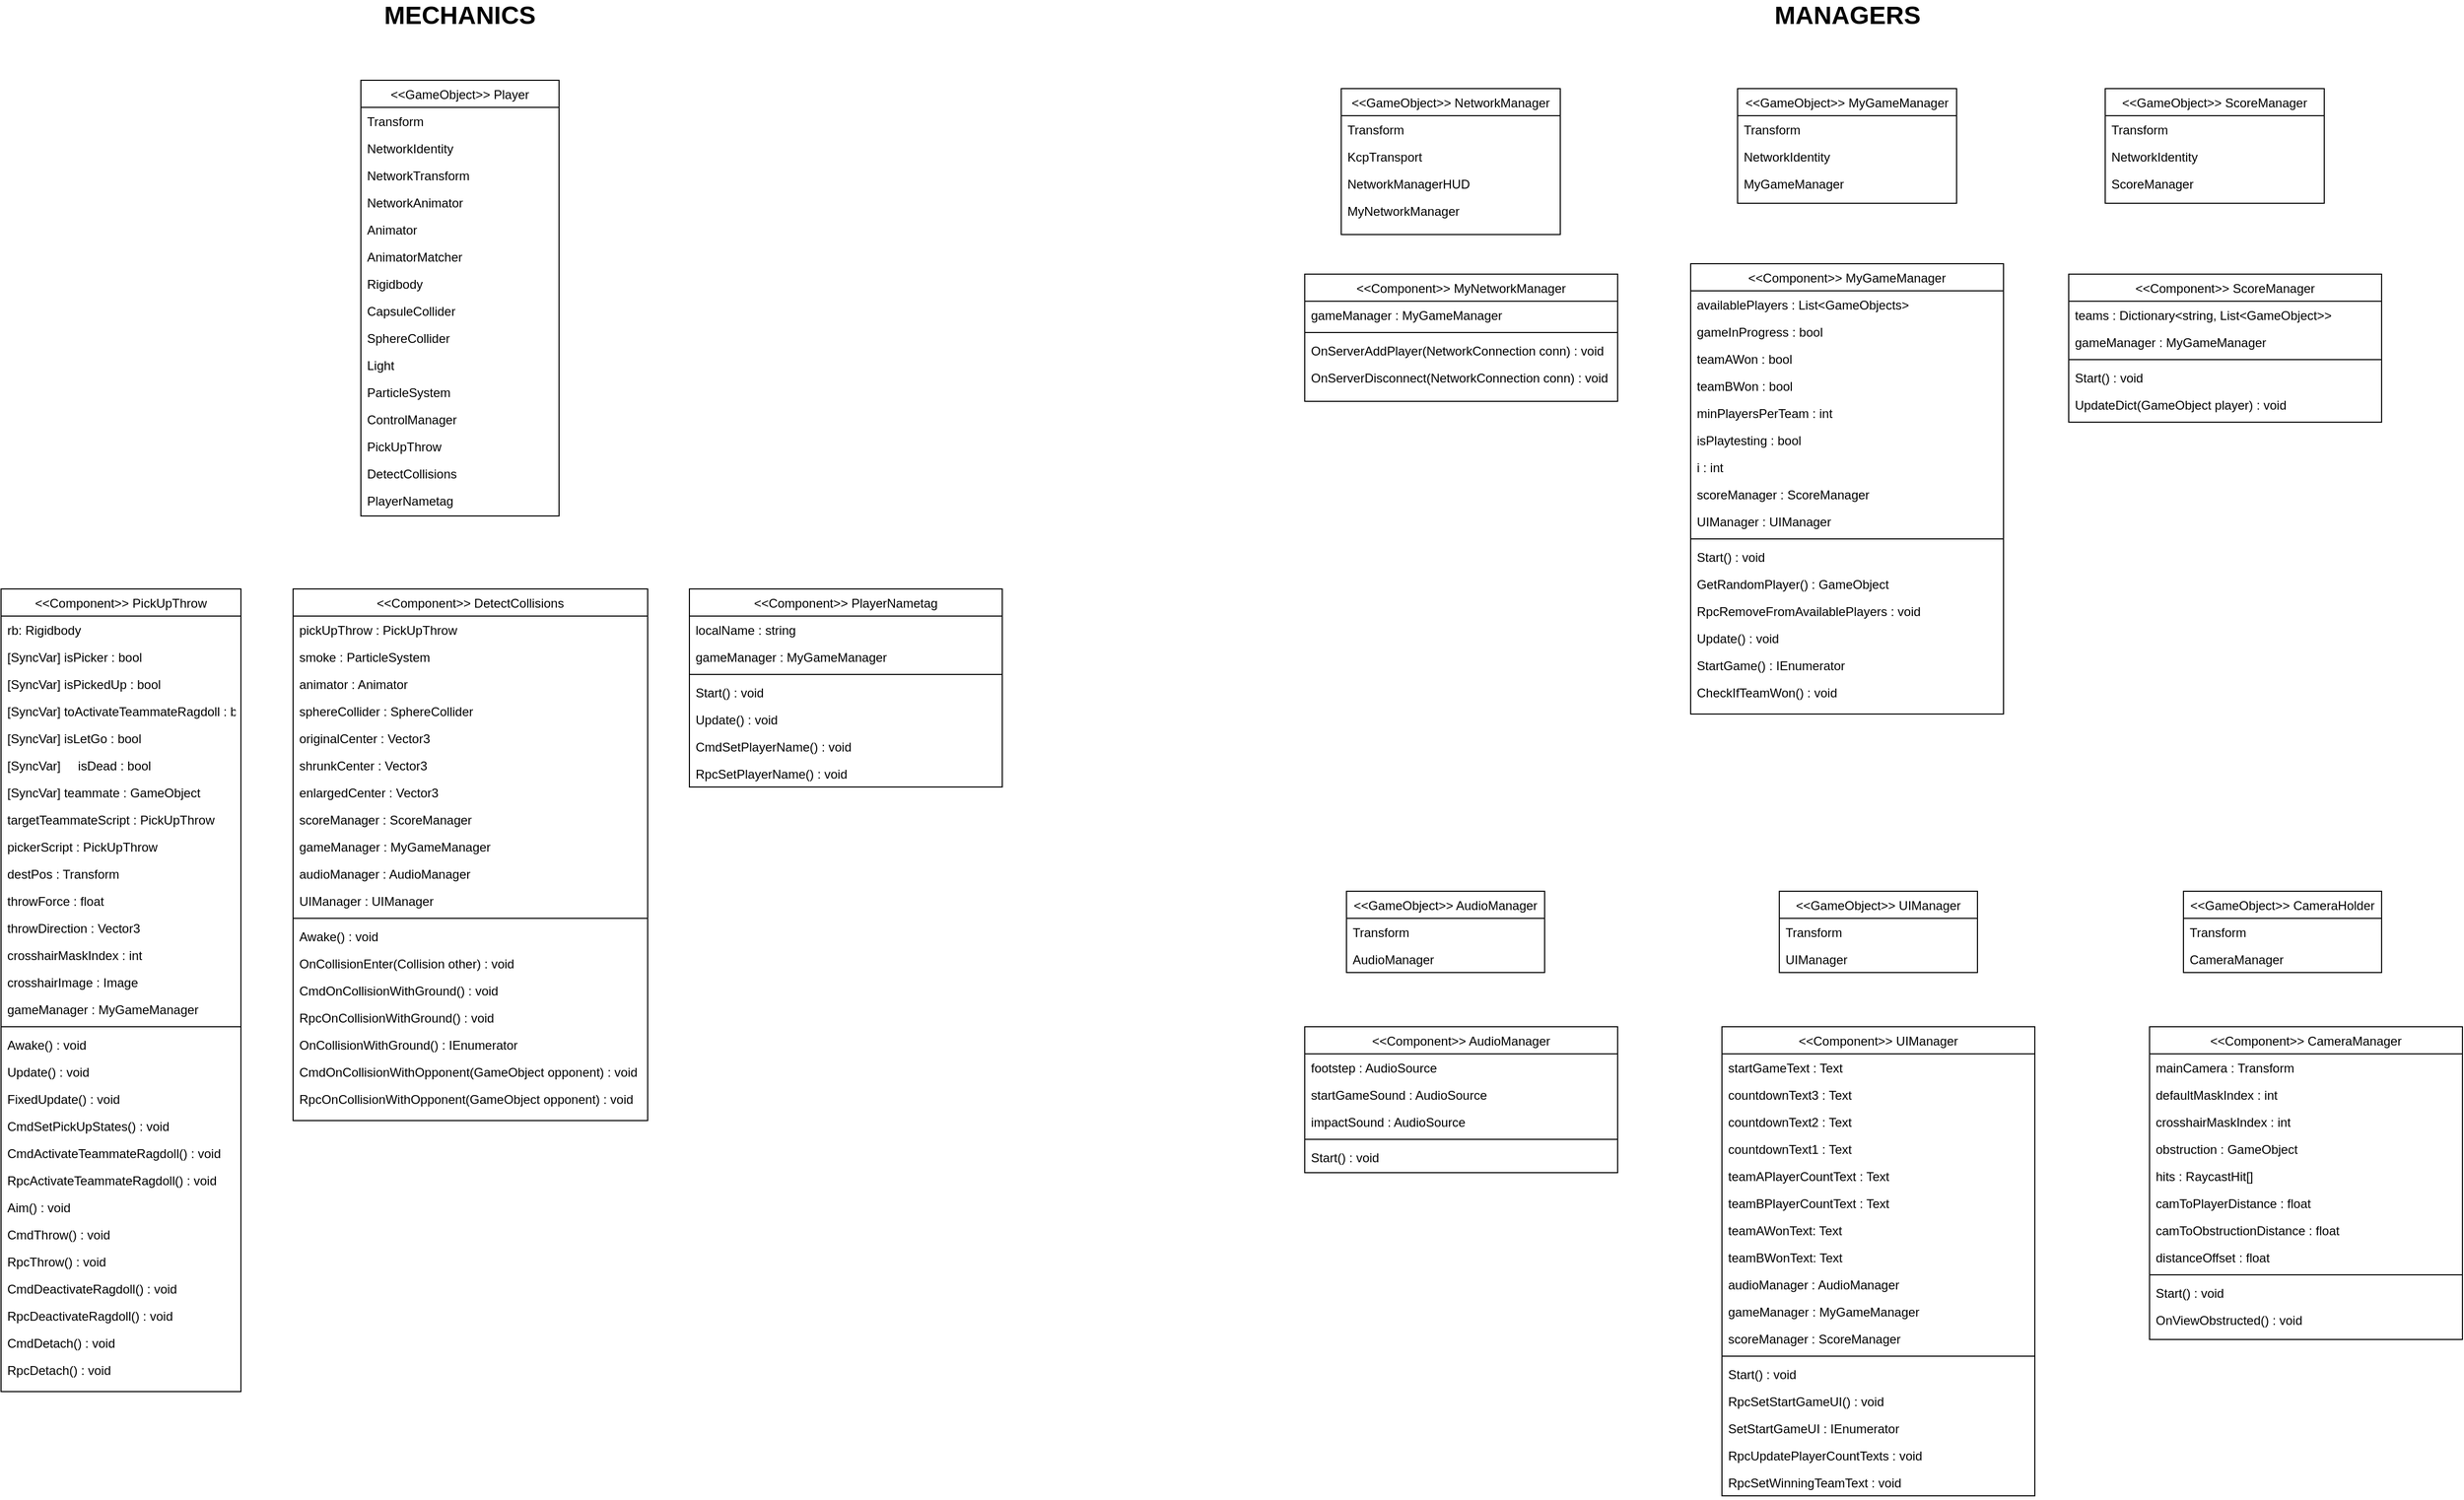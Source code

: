 <mxfile version="15.2.7" type="device"><diagram id="C5RBs43oDa-KdzZeNtuy" name="Page-1"><mxGraphModel dx="2310" dy="867" grid="1" gridSize="10" guides="1" tooltips="1" connect="1" arrows="1" fold="1" page="1" pageScale="1" pageWidth="827" pageHeight="1169" math="0" shadow="0"><root><mxCell id="WIyWlLk6GJQsqaUBKTNV-0"/><mxCell id="WIyWlLk6GJQsqaUBKTNV-1" parent="WIyWlLk6GJQsqaUBKTNV-0"/><mxCell id="zkfFHV4jXpPFQw0GAbJ--0" value="&lt;&lt;Component&gt;&gt; DetectCollisions" style="swimlane;fontStyle=0;align=center;verticalAlign=top;childLayout=stackLayout;horizontal=1;startSize=26;horizontalStack=0;resizeParent=1;resizeLast=0;collapsible=1;marginBottom=0;rounded=0;shadow=0;strokeWidth=1;" parent="WIyWlLk6GJQsqaUBKTNV-1" vertex="1"><mxGeometry x="-490" y="600" width="340" height="510" as="geometry"><mxRectangle x="230" y="140" width="160" height="26" as="alternateBounds"/></mxGeometry></mxCell><mxCell id="zkfFHV4jXpPFQw0GAbJ--1" value="pickUpThrow : PickUpThrow " style="text;align=left;verticalAlign=top;spacingLeft=4;spacingRight=4;overflow=hidden;rotatable=0;points=[[0,0.5],[1,0.5]];portConstraint=eastwest;" parent="zkfFHV4jXpPFQw0GAbJ--0" vertex="1"><mxGeometry y="26" width="340" height="26" as="geometry"/></mxCell><mxCell id="Q0EP7CC-1oe1b9TaEU2Z-91" value="smoke : ParticleSystem " style="text;align=left;verticalAlign=top;spacingLeft=4;spacingRight=4;overflow=hidden;rotatable=0;points=[[0,0.5],[1,0.5]];portConstraint=eastwest;" vertex="1" parent="zkfFHV4jXpPFQw0GAbJ--0"><mxGeometry y="52" width="340" height="26" as="geometry"/></mxCell><mxCell id="Q0EP7CC-1oe1b9TaEU2Z-92" value="animator : Animator " style="text;align=left;verticalAlign=top;spacingLeft=4;spacingRight=4;overflow=hidden;rotatable=0;points=[[0,0.5],[1,0.5]];portConstraint=eastwest;" vertex="1" parent="zkfFHV4jXpPFQw0GAbJ--0"><mxGeometry y="78" width="340" height="26" as="geometry"/></mxCell><mxCell id="zkfFHV4jXpPFQw0GAbJ--2" value="sphereCollider : SphereCollider" style="text;align=left;verticalAlign=top;spacingLeft=4;spacingRight=4;overflow=hidden;rotatable=0;points=[[0,0.5],[1,0.5]];portConstraint=eastwest;rounded=0;shadow=0;html=0;" parent="zkfFHV4jXpPFQw0GAbJ--0" vertex="1"><mxGeometry y="104" width="340" height="26" as="geometry"/></mxCell><mxCell id="ZB80llf8lRkhGuPQ0dSb-63" value="originalCenter : Vector3" style="text;align=left;verticalAlign=top;spacingLeft=4;spacingRight=4;overflow=hidden;rotatable=0;points=[[0,0.5],[1,0.5]];portConstraint=eastwest;rounded=0;shadow=0;html=0;" parent="zkfFHV4jXpPFQw0GAbJ--0" vertex="1"><mxGeometry y="130" width="340" height="26" as="geometry"/></mxCell><mxCell id="ZB80llf8lRkhGuPQ0dSb-64" value="shrunkCenter : Vector3" style="text;align=left;verticalAlign=top;spacingLeft=4;spacingRight=4;overflow=hidden;rotatable=0;points=[[0,0.5],[1,0.5]];portConstraint=eastwest;rounded=0;shadow=0;html=0;" parent="zkfFHV4jXpPFQw0GAbJ--0" vertex="1"><mxGeometry y="156" width="340" height="26" as="geometry"/></mxCell><mxCell id="ZB80llf8lRkhGuPQ0dSb-65" value="enlargedCenter : Vector3" style="text;align=left;verticalAlign=top;spacingLeft=4;spacingRight=4;overflow=hidden;rotatable=0;points=[[0,0.5],[1,0.5]];portConstraint=eastwest;rounded=0;shadow=0;html=0;" parent="zkfFHV4jXpPFQw0GAbJ--0" vertex="1"><mxGeometry y="182" width="340" height="26" as="geometry"/></mxCell><mxCell id="zkfFHV4jXpPFQw0GAbJ--3" value="scoreManager : ScoreManager" style="text;align=left;verticalAlign=top;spacingLeft=4;spacingRight=4;overflow=hidden;rotatable=0;points=[[0,0.5],[1,0.5]];portConstraint=eastwest;rounded=0;shadow=0;html=0;" parent="zkfFHV4jXpPFQw0GAbJ--0" vertex="1"><mxGeometry y="208" width="340" height="26" as="geometry"/></mxCell><mxCell id="Q0EP7CC-1oe1b9TaEU2Z-93" value="gameManager : MyGameManager" style="text;align=left;verticalAlign=top;spacingLeft=4;spacingRight=4;overflow=hidden;rotatable=0;points=[[0,0.5],[1,0.5]];portConstraint=eastwest;rounded=0;shadow=0;html=0;" vertex="1" parent="zkfFHV4jXpPFQw0GAbJ--0"><mxGeometry y="234" width="340" height="26" as="geometry"/></mxCell><mxCell id="Q0EP7CC-1oe1b9TaEU2Z-94" value="audioManager : AudioManager" style="text;align=left;verticalAlign=top;spacingLeft=4;spacingRight=4;overflow=hidden;rotatable=0;points=[[0,0.5],[1,0.5]];portConstraint=eastwest;rounded=0;shadow=0;html=0;" vertex="1" parent="zkfFHV4jXpPFQw0GAbJ--0"><mxGeometry y="260" width="340" height="26" as="geometry"/></mxCell><mxCell id="Q0EP7CC-1oe1b9TaEU2Z-95" value="UIManager : UIManager" style="text;align=left;verticalAlign=top;spacingLeft=4;spacingRight=4;overflow=hidden;rotatable=0;points=[[0,0.5],[1,0.5]];portConstraint=eastwest;rounded=0;shadow=0;html=0;" vertex="1" parent="zkfFHV4jXpPFQw0GAbJ--0"><mxGeometry y="286" width="340" height="26" as="geometry"/></mxCell><mxCell id="zkfFHV4jXpPFQw0GAbJ--4" value="" style="line;html=1;strokeWidth=1;align=left;verticalAlign=middle;spacingTop=-1;spacingLeft=3;spacingRight=3;rotatable=0;labelPosition=right;points=[];portConstraint=eastwest;" parent="zkfFHV4jXpPFQw0GAbJ--0" vertex="1"><mxGeometry y="312" width="340" height="8" as="geometry"/></mxCell><mxCell id="ZB80llf8lRkhGuPQ0dSb-67" value="Awake() : void" style="text;align=left;verticalAlign=top;spacingLeft=4;spacingRight=4;overflow=hidden;rotatable=0;points=[[0,0.5],[1,0.5]];portConstraint=eastwest;" parent="zkfFHV4jXpPFQw0GAbJ--0" vertex="1"><mxGeometry y="320" width="340" height="26" as="geometry"/></mxCell><mxCell id="Q0EP7CC-1oe1b9TaEU2Z-96" value="OnCollisionEnter(Collision other) : void" style="text;align=left;verticalAlign=top;spacingLeft=4;spacingRight=4;overflow=hidden;rotatable=0;points=[[0,0.5],[1,0.5]];portConstraint=eastwest;" vertex="1" parent="zkfFHV4jXpPFQw0GAbJ--0"><mxGeometry y="346" width="340" height="26" as="geometry"/></mxCell><mxCell id="ZB80llf8lRkhGuPQ0dSb-68" value="CmdOnCollisionWithGround() : void" style="text;align=left;verticalAlign=top;spacingLeft=4;spacingRight=4;overflow=hidden;rotatable=0;points=[[0,0.5],[1,0.5]];portConstraint=eastwest;" parent="zkfFHV4jXpPFQw0GAbJ--0" vertex="1"><mxGeometry y="372" width="340" height="26" as="geometry"/></mxCell><mxCell id="ZB80llf8lRkhGuPQ0dSb-71" value="RpcOnCollisionWithGround() : void" style="text;align=left;verticalAlign=top;spacingLeft=4;spacingRight=4;overflow=hidden;rotatable=0;points=[[0,0.5],[1,0.5]];portConstraint=eastwest;" parent="zkfFHV4jXpPFQw0GAbJ--0" vertex="1"><mxGeometry y="398" width="340" height="26" as="geometry"/></mxCell><mxCell id="ZB80llf8lRkhGuPQ0dSb-69" value="OnCollisionWithGround() : IEnumerator" style="text;align=left;verticalAlign=top;spacingLeft=4;spacingRight=4;overflow=hidden;rotatable=0;points=[[0,0.5],[1,0.5]];portConstraint=eastwest;" parent="zkfFHV4jXpPFQw0GAbJ--0" vertex="1"><mxGeometry y="424" width="340" height="26" as="geometry"/></mxCell><mxCell id="ZB80llf8lRkhGuPQ0dSb-70" value="CmdOnCollisionWithOpponent(GameObject opponent) : void" style="text;align=left;verticalAlign=top;spacingLeft=4;spacingRight=4;overflow=hidden;rotatable=0;points=[[0,0.5],[1,0.5]];portConstraint=eastwest;" parent="zkfFHV4jXpPFQw0GAbJ--0" vertex="1"><mxGeometry y="450" width="340" height="26" as="geometry"/></mxCell><mxCell id="zkfFHV4jXpPFQw0GAbJ--5" value="RpcOnCollisionWithOpponent(GameObject opponent) : void" style="text;align=left;verticalAlign=top;spacingLeft=4;spacingRight=4;overflow=hidden;rotatable=0;points=[[0,0.5],[1,0.5]];portConstraint=eastwest;" parent="zkfFHV4jXpPFQw0GAbJ--0" vertex="1"><mxGeometry y="476" width="340" height="34" as="geometry"/></mxCell><mxCell id="zkfFHV4jXpPFQw0GAbJ--6" value="&lt;&lt;GameObject&gt;&gt; NetworkManager" style="swimlane;fontStyle=0;align=center;verticalAlign=top;childLayout=stackLayout;horizontal=1;startSize=26;horizontalStack=0;resizeParent=1;resizeLast=0;collapsible=1;marginBottom=0;rounded=0;shadow=0;strokeWidth=1;" parent="WIyWlLk6GJQsqaUBKTNV-1" vertex="1"><mxGeometry x="515" y="120" width="210" height="140" as="geometry"><mxRectangle x="130" y="380" width="160" height="26" as="alternateBounds"/></mxGeometry></mxCell><mxCell id="ZB80llf8lRkhGuPQ0dSb-123" value="Transform" style="text;align=left;verticalAlign=top;spacingLeft=4;spacingRight=4;overflow=hidden;rotatable=0;points=[[0,0.5],[1,0.5]];portConstraint=eastwest;" parent="zkfFHV4jXpPFQw0GAbJ--6" vertex="1"><mxGeometry y="26" width="210" height="26" as="geometry"/></mxCell><mxCell id="zkfFHV4jXpPFQw0GAbJ--7" value="KcpTransport" style="text;align=left;verticalAlign=top;spacingLeft=4;spacingRight=4;overflow=hidden;rotatable=0;points=[[0,0.5],[1,0.5]];portConstraint=eastwest;" parent="zkfFHV4jXpPFQw0GAbJ--6" vertex="1"><mxGeometry y="52" width="210" height="26" as="geometry"/></mxCell><mxCell id="zkfFHV4jXpPFQw0GAbJ--8" value="NetworkManagerHUD" style="text;align=left;verticalAlign=top;spacingLeft=4;spacingRight=4;overflow=hidden;rotatable=0;points=[[0,0.5],[1,0.5]];portConstraint=eastwest;rounded=0;shadow=0;html=0;" parent="zkfFHV4jXpPFQw0GAbJ--6" vertex="1"><mxGeometry y="78" width="210" height="26" as="geometry"/></mxCell><mxCell id="ZB80llf8lRkhGuPQ0dSb-122" value="MyNetworkManager" style="text;align=left;verticalAlign=top;spacingLeft=4;spacingRight=4;overflow=hidden;rotatable=0;points=[[0,0.5],[1,0.5]];portConstraint=eastwest;rounded=0;shadow=0;html=0;" parent="zkfFHV4jXpPFQw0GAbJ--6" vertex="1"><mxGeometry y="104" width="210" height="36" as="geometry"/></mxCell><mxCell id="zkfFHV4jXpPFQw0GAbJ--17" value="&lt;&lt;GameObject&gt;&gt; MyGameManager" style="swimlane;fontStyle=0;align=center;verticalAlign=top;childLayout=stackLayout;horizontal=1;startSize=26;horizontalStack=0;resizeParent=1;resizeLast=0;collapsible=1;marginBottom=0;rounded=0;shadow=0;strokeWidth=1;" parent="WIyWlLk6GJQsqaUBKTNV-1" vertex="1"><mxGeometry x="895" y="120" width="210" height="110" as="geometry"><mxRectangle x="550" y="140" width="160" height="26" as="alternateBounds"/></mxGeometry></mxCell><mxCell id="zkfFHV4jXpPFQw0GAbJ--18" value="Transform" style="text;align=left;verticalAlign=top;spacingLeft=4;spacingRight=4;overflow=hidden;rotatable=0;points=[[0,0.5],[1,0.5]];portConstraint=eastwest;" parent="zkfFHV4jXpPFQw0GAbJ--17" vertex="1"><mxGeometry y="26" width="210" height="26" as="geometry"/></mxCell><mxCell id="zkfFHV4jXpPFQw0GAbJ--19" value="NetworkIdentity" style="text;align=left;verticalAlign=top;spacingLeft=4;spacingRight=4;overflow=hidden;rotatable=0;points=[[0,0.5],[1,0.5]];portConstraint=eastwest;rounded=0;shadow=0;html=0;" parent="zkfFHV4jXpPFQw0GAbJ--17" vertex="1"><mxGeometry y="52" width="210" height="26" as="geometry"/></mxCell><mxCell id="zkfFHV4jXpPFQw0GAbJ--20" value="MyGameManager" style="text;align=left;verticalAlign=top;spacingLeft=4;spacingRight=4;overflow=hidden;rotatable=0;points=[[0,0.5],[1,0.5]];portConstraint=eastwest;rounded=0;shadow=0;html=0;" parent="zkfFHV4jXpPFQw0GAbJ--17" vertex="1"><mxGeometry y="78" width="210" height="26" as="geometry"/></mxCell><mxCell id="ZB80llf8lRkhGuPQ0dSb-72" value="&lt;&lt;GameObject&gt;&gt; AudioManager" style="swimlane;fontStyle=0;align=center;verticalAlign=top;childLayout=stackLayout;horizontal=1;startSize=26;horizontalStack=0;resizeParent=1;resizeLast=0;collapsible=1;marginBottom=0;rounded=0;shadow=0;strokeWidth=1;" parent="WIyWlLk6GJQsqaUBKTNV-1" vertex="1"><mxGeometry x="520" y="890" width="190" height="78" as="geometry"><mxRectangle x="550" y="140" width="160" height="26" as="alternateBounds"/></mxGeometry></mxCell><mxCell id="ZB80llf8lRkhGuPQ0dSb-73" value="Transform" style="text;align=left;verticalAlign=top;spacingLeft=4;spacingRight=4;overflow=hidden;rotatable=0;points=[[0,0.5],[1,0.5]];portConstraint=eastwest;rounded=0;shadow=0;html=0;" parent="ZB80llf8lRkhGuPQ0dSb-72" vertex="1"><mxGeometry y="26" width="190" height="26" as="geometry"/></mxCell><mxCell id="Q0EP7CC-1oe1b9TaEU2Z-3" value="AudioManager" style="text;align=left;verticalAlign=top;spacingLeft=4;spacingRight=4;overflow=hidden;rotatable=0;points=[[0,0.5],[1,0.5]];portConstraint=eastwest;rounded=0;shadow=0;html=0;" vertex="1" parent="ZB80llf8lRkhGuPQ0dSb-72"><mxGeometry y="52" width="190" height="26" as="geometry"/></mxCell><mxCell id="ZB80llf8lRkhGuPQ0dSb-80" value="&lt;&lt;GameObject&gt;&gt; Player" style="swimlane;fontStyle=0;align=center;verticalAlign=top;childLayout=stackLayout;horizontal=1;startSize=26;horizontalStack=0;resizeParent=1;resizeLast=0;collapsible=1;marginBottom=0;rounded=0;shadow=0;strokeWidth=1;" parent="WIyWlLk6GJQsqaUBKTNV-1" vertex="1"><mxGeometry x="-425" y="112" width="190" height="418" as="geometry"><mxRectangle x="550" y="140" width="160" height="26" as="alternateBounds"/></mxGeometry></mxCell><mxCell id="ZB80llf8lRkhGuPQ0dSb-82" value="Transform" style="text;align=left;verticalAlign=top;spacingLeft=4;spacingRight=4;overflow=hidden;rotatable=0;points=[[0,0.5],[1,0.5]];portConstraint=eastwest;rounded=0;shadow=0;html=0;" parent="ZB80llf8lRkhGuPQ0dSb-80" vertex="1"><mxGeometry y="26" width="190" height="26" as="geometry"/></mxCell><mxCell id="ZB80llf8lRkhGuPQ0dSb-81" value="NetworkIdentity" style="text;align=left;verticalAlign=top;spacingLeft=4;spacingRight=4;overflow=hidden;rotatable=0;points=[[0,0.5],[1,0.5]];portConstraint=eastwest;rounded=0;shadow=0;html=0;" parent="ZB80llf8lRkhGuPQ0dSb-80" vertex="1"><mxGeometry y="52" width="190" height="26" as="geometry"/></mxCell><mxCell id="ZB80llf8lRkhGuPQ0dSb-93" value="NetworkTransform" style="text;align=left;verticalAlign=top;spacingLeft=4;spacingRight=4;overflow=hidden;rotatable=0;points=[[0,0.5],[1,0.5]];portConstraint=eastwest;rounded=0;shadow=0;html=0;" parent="ZB80llf8lRkhGuPQ0dSb-80" vertex="1"><mxGeometry y="78" width="190" height="26" as="geometry"/></mxCell><mxCell id="ZB80llf8lRkhGuPQ0dSb-92" value="NetworkAnimator" style="text;align=left;verticalAlign=top;spacingLeft=4;spacingRight=4;overflow=hidden;rotatable=0;points=[[0,0.5],[1,0.5]];portConstraint=eastwest;rounded=0;shadow=0;html=0;" parent="ZB80llf8lRkhGuPQ0dSb-80" vertex="1"><mxGeometry y="104" width="190" height="26" as="geometry"/></mxCell><mxCell id="ZB80llf8lRkhGuPQ0dSb-94" value="Animator" style="text;align=left;verticalAlign=top;spacingLeft=4;spacingRight=4;overflow=hidden;rotatable=0;points=[[0,0.5],[1,0.5]];portConstraint=eastwest;rounded=0;shadow=0;html=0;" parent="ZB80llf8lRkhGuPQ0dSb-80" vertex="1"><mxGeometry y="130" width="190" height="26" as="geometry"/></mxCell><mxCell id="ZB80llf8lRkhGuPQ0dSb-91" value="AnimatorMatcher" style="text;align=left;verticalAlign=top;spacingLeft=4;spacingRight=4;overflow=hidden;rotatable=0;points=[[0,0.5],[1,0.5]];portConstraint=eastwest;rounded=0;shadow=0;html=0;" parent="ZB80llf8lRkhGuPQ0dSb-80" vertex="1"><mxGeometry y="156" width="190" height="26" as="geometry"/></mxCell><mxCell id="ZB80llf8lRkhGuPQ0dSb-84" value="Rigidbody" style="text;align=left;verticalAlign=top;spacingLeft=4;spacingRight=4;overflow=hidden;rotatable=0;points=[[0,0.5],[1,0.5]];portConstraint=eastwest;rounded=0;shadow=0;html=0;" parent="ZB80llf8lRkhGuPQ0dSb-80" vertex="1"><mxGeometry y="182" width="190" height="26" as="geometry"/></mxCell><mxCell id="ZB80llf8lRkhGuPQ0dSb-85" value="CapsuleCollider" style="text;align=left;verticalAlign=top;spacingLeft=4;spacingRight=4;overflow=hidden;rotatable=0;points=[[0,0.5],[1,0.5]];portConstraint=eastwest;rounded=0;shadow=0;html=0;" parent="ZB80llf8lRkhGuPQ0dSb-80" vertex="1"><mxGeometry y="208" width="190" height="26" as="geometry"/></mxCell><mxCell id="ZB80llf8lRkhGuPQ0dSb-86" value="SphereCollider" style="text;align=left;verticalAlign=top;spacingLeft=4;spacingRight=4;overflow=hidden;rotatable=0;points=[[0,0.5],[1,0.5]];portConstraint=eastwest;rounded=0;shadow=0;html=0;" parent="ZB80llf8lRkhGuPQ0dSb-80" vertex="1"><mxGeometry y="234" width="190" height="26" as="geometry"/></mxCell><mxCell id="Q0EP7CC-1oe1b9TaEU2Z-80" value="Light" style="text;align=left;verticalAlign=top;spacingLeft=4;spacingRight=4;overflow=hidden;rotatable=0;points=[[0,0.5],[1,0.5]];portConstraint=eastwest;rounded=0;shadow=0;html=0;" vertex="1" parent="ZB80llf8lRkhGuPQ0dSb-80"><mxGeometry y="260" width="190" height="26" as="geometry"/></mxCell><mxCell id="ZB80llf8lRkhGuPQ0dSb-95" value="ParticleSystem" style="text;align=left;verticalAlign=top;spacingLeft=4;spacingRight=4;overflow=hidden;rotatable=0;points=[[0,0.5],[1,0.5]];portConstraint=eastwest;rounded=0;shadow=0;html=0;" parent="ZB80llf8lRkhGuPQ0dSb-80" vertex="1"><mxGeometry y="286" width="190" height="26" as="geometry"/></mxCell><mxCell id="ZB80llf8lRkhGuPQ0dSb-87" value="ControlManager" style="text;align=left;verticalAlign=top;spacingLeft=4;spacingRight=4;overflow=hidden;rotatable=0;points=[[0,0.5],[1,0.5]];portConstraint=eastwest;rounded=0;shadow=0;html=0;" parent="ZB80llf8lRkhGuPQ0dSb-80" vertex="1"><mxGeometry y="312" width="190" height="26" as="geometry"/></mxCell><mxCell id="ZB80llf8lRkhGuPQ0dSb-88" value="PickUpThrow" style="text;align=left;verticalAlign=top;spacingLeft=4;spacingRight=4;overflow=hidden;rotatable=0;points=[[0,0.5],[1,0.5]];portConstraint=eastwest;rounded=0;shadow=0;html=0;" parent="ZB80llf8lRkhGuPQ0dSb-80" vertex="1"><mxGeometry y="338" width="190" height="26" as="geometry"/></mxCell><mxCell id="ZB80llf8lRkhGuPQ0dSb-96" value="DetectCollisions" style="text;align=left;verticalAlign=top;spacingLeft=4;spacingRight=4;overflow=hidden;rotatable=0;points=[[0,0.5],[1,0.5]];portConstraint=eastwest;rounded=0;shadow=0;html=0;" parent="ZB80llf8lRkhGuPQ0dSb-80" vertex="1"><mxGeometry y="364" width="190" height="26" as="geometry"/></mxCell><mxCell id="Q0EP7CC-1oe1b9TaEU2Z-81" value="PlayerNametag" style="text;align=left;verticalAlign=top;spacingLeft=4;spacingRight=4;overflow=hidden;rotatable=0;points=[[0,0.5],[1,0.5]];portConstraint=eastwest;rounded=0;shadow=0;html=0;" vertex="1" parent="ZB80llf8lRkhGuPQ0dSb-80"><mxGeometry y="390" width="190" height="26" as="geometry"/></mxCell><mxCell id="ZB80llf8lRkhGuPQ0dSb-97" value="&lt;&lt;Component&gt;&gt; PickUpThrow" style="swimlane;fontStyle=0;align=center;verticalAlign=top;childLayout=stackLayout;horizontal=1;startSize=26;horizontalStack=0;resizeParent=1;resizeLast=0;collapsible=1;marginBottom=0;rounded=0;shadow=0;strokeWidth=1;" parent="WIyWlLk6GJQsqaUBKTNV-1" vertex="1"><mxGeometry x="-770" y="600" width="230" height="770" as="geometry"><mxRectangle x="230" y="140" width="160" height="26" as="alternateBounds"/></mxGeometry></mxCell><mxCell id="ZB80llf8lRkhGuPQ0dSb-113" value="rb: Rigidbody" style="text;align=left;verticalAlign=top;spacingLeft=4;spacingRight=4;overflow=hidden;rotatable=0;points=[[0,0.5],[1,0.5]];portConstraint=eastwest;rounded=0;shadow=0;html=0;" parent="ZB80llf8lRkhGuPQ0dSb-97" vertex="1"><mxGeometry y="26" width="230" height="26" as="geometry"/></mxCell><mxCell id="ZB80llf8lRkhGuPQ0dSb-98" value="[SyncVar] isPicker : bool" style="text;align=left;verticalAlign=top;spacingLeft=4;spacingRight=4;overflow=hidden;rotatable=0;points=[[0,0.5],[1,0.5]];portConstraint=eastwest;" parent="ZB80llf8lRkhGuPQ0dSb-97" vertex="1"><mxGeometry y="52" width="230" height="26" as="geometry"/></mxCell><mxCell id="ZB80llf8lRkhGuPQ0dSb-99" value="[SyncVar] isPickedUp : bool" style="text;align=left;verticalAlign=top;spacingLeft=4;spacingRight=4;overflow=hidden;rotatable=0;points=[[0,0.5],[1,0.5]];portConstraint=eastwest;rounded=0;shadow=0;html=0;" parent="ZB80llf8lRkhGuPQ0dSb-97" vertex="1"><mxGeometry y="78" width="230" height="26" as="geometry"/></mxCell><mxCell id="ZB80llf8lRkhGuPQ0dSb-100" value="[SyncVar] toActivateTeammateRagdoll : bool" style="text;align=left;verticalAlign=top;spacingLeft=4;spacingRight=4;overflow=hidden;rotatable=0;points=[[0,0.5],[1,0.5]];portConstraint=eastwest;rounded=0;shadow=0;html=0;" parent="ZB80llf8lRkhGuPQ0dSb-97" vertex="1"><mxGeometry y="104" width="230" height="26" as="geometry"/></mxCell><mxCell id="Q0EP7CC-1oe1b9TaEU2Z-82" value="[SyncVar] isLetGo : bool" style="text;align=left;verticalAlign=top;spacingLeft=4;spacingRight=4;overflow=hidden;rotatable=0;points=[[0,0.5],[1,0.5]];portConstraint=eastwest;rounded=0;shadow=0;html=0;" vertex="1" parent="ZB80llf8lRkhGuPQ0dSb-97"><mxGeometry y="130" width="230" height="26" as="geometry"/></mxCell><mxCell id="ZB80llf8lRkhGuPQ0dSb-101" value="[SyncVar]     isDead : bool" style="text;align=left;verticalAlign=top;spacingLeft=4;spacingRight=4;overflow=hidden;rotatable=0;points=[[0,0.5],[1,0.5]];portConstraint=eastwest;rounded=0;shadow=0;html=0;" parent="ZB80llf8lRkhGuPQ0dSb-97" vertex="1"><mxGeometry y="156" width="230" height="26" as="geometry"/></mxCell><mxCell id="ZB80llf8lRkhGuPQ0dSb-102" value="[SyncVar] teammate : GameObject" style="text;align=left;verticalAlign=top;spacingLeft=4;spacingRight=4;overflow=hidden;rotatable=0;points=[[0,0.5],[1,0.5]];portConstraint=eastwest;rounded=0;shadow=0;html=0;" parent="ZB80llf8lRkhGuPQ0dSb-97" vertex="1"><mxGeometry y="182" width="230" height="26" as="geometry"/></mxCell><mxCell id="Q0EP7CC-1oe1b9TaEU2Z-83" value="targetTeammateScript : PickUpThrow" style="text;align=left;verticalAlign=top;spacingLeft=4;spacingRight=4;overflow=hidden;rotatable=0;points=[[0,0.5],[1,0.5]];portConstraint=eastwest;rounded=0;shadow=0;html=0;" vertex="1" parent="ZB80llf8lRkhGuPQ0dSb-97"><mxGeometry y="208" width="230" height="26" as="geometry"/></mxCell><mxCell id="ZB80llf8lRkhGuPQ0dSb-103" value="pickerScript : PickUpThrow" style="text;align=left;verticalAlign=top;spacingLeft=4;spacingRight=4;overflow=hidden;rotatable=0;points=[[0,0.5],[1,0.5]];portConstraint=eastwest;rounded=0;shadow=0;html=0;" parent="ZB80llf8lRkhGuPQ0dSb-97" vertex="1"><mxGeometry y="234" width="230" height="26" as="geometry"/></mxCell><mxCell id="ZB80llf8lRkhGuPQ0dSb-112" value="destPos : Transform" style="text;align=left;verticalAlign=top;spacingLeft=4;spacingRight=4;overflow=hidden;rotatable=0;points=[[0,0.5],[1,0.5]];portConstraint=eastwest;rounded=0;shadow=0;html=0;" parent="ZB80llf8lRkhGuPQ0dSb-97" vertex="1"><mxGeometry y="260" width="230" height="26" as="geometry"/></mxCell><mxCell id="ZB80llf8lRkhGuPQ0dSb-114" value="throwForce : float" style="text;align=left;verticalAlign=top;spacingLeft=4;spacingRight=4;overflow=hidden;rotatable=0;points=[[0,0.5],[1,0.5]];portConstraint=eastwest;rounded=0;shadow=0;html=0;" parent="ZB80llf8lRkhGuPQ0dSb-97" vertex="1"><mxGeometry y="286" width="230" height="26" as="geometry"/></mxCell><mxCell id="Q0EP7CC-1oe1b9TaEU2Z-84" value="throwDirection : Vector3" style="text;align=left;verticalAlign=top;spacingLeft=4;spacingRight=4;overflow=hidden;rotatable=0;points=[[0,0.5],[1,0.5]];portConstraint=eastwest;rounded=0;shadow=0;html=0;" vertex="1" parent="ZB80llf8lRkhGuPQ0dSb-97"><mxGeometry y="312" width="230" height="26" as="geometry"/></mxCell><mxCell id="Q0EP7CC-1oe1b9TaEU2Z-85" value="crosshairMaskIndex : int" style="text;align=left;verticalAlign=top;spacingLeft=4;spacingRight=4;overflow=hidden;rotatable=0;points=[[0,0.5],[1,0.5]];portConstraint=eastwest;rounded=0;shadow=0;html=0;" vertex="1" parent="ZB80llf8lRkhGuPQ0dSb-97"><mxGeometry y="338" width="230" height="26" as="geometry"/></mxCell><mxCell id="ZB80llf8lRkhGuPQ0dSb-104" value="crosshairImage : Image" style="text;align=left;verticalAlign=top;spacingLeft=4;spacingRight=4;overflow=hidden;rotatable=0;points=[[0,0.5],[1,0.5]];portConstraint=eastwest;rounded=0;shadow=0;html=0;" parent="ZB80llf8lRkhGuPQ0dSb-97" vertex="1"><mxGeometry y="364" width="230" height="26" as="geometry"/></mxCell><mxCell id="Q0EP7CC-1oe1b9TaEU2Z-86" value="gameManager : MyGameManager" style="text;align=left;verticalAlign=top;spacingLeft=4;spacingRight=4;overflow=hidden;rotatable=0;points=[[0,0.5],[1,0.5]];portConstraint=eastwest;rounded=0;shadow=0;html=0;" vertex="1" parent="ZB80llf8lRkhGuPQ0dSb-97"><mxGeometry y="390" width="230" height="26" as="geometry"/></mxCell><mxCell id="ZB80llf8lRkhGuPQ0dSb-105" value="" style="line;html=1;strokeWidth=1;align=left;verticalAlign=middle;spacingTop=-1;spacingLeft=3;spacingRight=3;rotatable=0;labelPosition=right;points=[];portConstraint=eastwest;" parent="ZB80llf8lRkhGuPQ0dSb-97" vertex="1"><mxGeometry y="416" width="230" height="8" as="geometry"/></mxCell><mxCell id="ZB80llf8lRkhGuPQ0dSb-106" value="Awake() : void" style="text;align=left;verticalAlign=top;spacingLeft=4;spacingRight=4;overflow=hidden;rotatable=0;points=[[0,0.5],[1,0.5]];portConstraint=eastwest;" parent="ZB80llf8lRkhGuPQ0dSb-97" vertex="1"><mxGeometry y="424" width="230" height="26" as="geometry"/></mxCell><mxCell id="Q0EP7CC-1oe1b9TaEU2Z-87" value="Update() : void" style="text;align=left;verticalAlign=top;spacingLeft=4;spacingRight=4;overflow=hidden;rotatable=0;points=[[0,0.5],[1,0.5]];portConstraint=eastwest;" vertex="1" parent="ZB80llf8lRkhGuPQ0dSb-97"><mxGeometry y="450" width="230" height="26" as="geometry"/></mxCell><mxCell id="ZB80llf8lRkhGuPQ0dSb-107" value="FixedUpdate() : void" style="text;align=left;verticalAlign=top;spacingLeft=4;spacingRight=4;overflow=hidden;rotatable=0;points=[[0,0.5],[1,0.5]];portConstraint=eastwest;" parent="ZB80llf8lRkhGuPQ0dSb-97" vertex="1"><mxGeometry y="476" width="230" height="26" as="geometry"/></mxCell><mxCell id="ZB80llf8lRkhGuPQ0dSb-108" value="CmdSetPickUpStates() : void" style="text;align=left;verticalAlign=top;spacingLeft=4;spacingRight=4;overflow=hidden;rotatable=0;points=[[0,0.5],[1,0.5]];portConstraint=eastwest;" parent="ZB80llf8lRkhGuPQ0dSb-97" vertex="1"><mxGeometry y="502" width="230" height="26" as="geometry"/></mxCell><mxCell id="ZB80llf8lRkhGuPQ0dSb-109" value="CmdActivateTeammateRagdoll() : void" style="text;align=left;verticalAlign=top;spacingLeft=4;spacingRight=4;overflow=hidden;rotatable=0;points=[[0,0.5],[1,0.5]];portConstraint=eastwest;" parent="ZB80llf8lRkhGuPQ0dSb-97" vertex="1"><mxGeometry y="528" width="230" height="26" as="geometry"/></mxCell><mxCell id="ZB80llf8lRkhGuPQ0dSb-110" value="RpcActivateTeammateRagdoll() : void" style="text;align=left;verticalAlign=top;spacingLeft=4;spacingRight=4;overflow=hidden;rotatable=0;points=[[0,0.5],[1,0.5]];portConstraint=eastwest;" parent="ZB80llf8lRkhGuPQ0dSb-97" vertex="1"><mxGeometry y="554" width="230" height="26" as="geometry"/></mxCell><mxCell id="ZB80llf8lRkhGuPQ0dSb-115" value="Aim() : void" style="text;align=left;verticalAlign=top;spacingLeft=4;spacingRight=4;overflow=hidden;rotatable=0;points=[[0,0.5],[1,0.5]];portConstraint=eastwest;" parent="ZB80llf8lRkhGuPQ0dSb-97" vertex="1"><mxGeometry y="580" width="230" height="26" as="geometry"/></mxCell><mxCell id="ZB80llf8lRkhGuPQ0dSb-120" value="CmdThrow() : void" style="text;align=left;verticalAlign=top;spacingLeft=4;spacingRight=4;overflow=hidden;rotatable=0;points=[[0,0.5],[1,0.5]];portConstraint=eastwest;" parent="ZB80llf8lRkhGuPQ0dSb-97" vertex="1"><mxGeometry y="606" width="230" height="26" as="geometry"/></mxCell><mxCell id="ZB80llf8lRkhGuPQ0dSb-121" value="RpcThrow() : void" style="text;align=left;verticalAlign=top;spacingLeft=4;spacingRight=4;overflow=hidden;rotatable=0;points=[[0,0.5],[1,0.5]];portConstraint=eastwest;" parent="ZB80llf8lRkhGuPQ0dSb-97" vertex="1"><mxGeometry y="632" width="230" height="26" as="geometry"/></mxCell><mxCell id="ZB80llf8lRkhGuPQ0dSb-118" value="CmdDeactivateRagdoll() : void" style="text;align=left;verticalAlign=top;spacingLeft=4;spacingRight=4;overflow=hidden;rotatable=0;points=[[0,0.5],[1,0.5]];portConstraint=eastwest;" parent="ZB80llf8lRkhGuPQ0dSb-97" vertex="1"><mxGeometry y="658" width="230" height="26" as="geometry"/></mxCell><mxCell id="Q0EP7CC-1oe1b9TaEU2Z-89" value="RpcDeactivateRagdoll() : void" style="text;align=left;verticalAlign=top;spacingLeft=4;spacingRight=4;overflow=hidden;rotatable=0;points=[[0,0.5],[1,0.5]];portConstraint=eastwest;" vertex="1" parent="ZB80llf8lRkhGuPQ0dSb-97"><mxGeometry y="684" width="230" height="26" as="geometry"/></mxCell><mxCell id="ZB80llf8lRkhGuPQ0dSb-119" value="CmdDetach() : void" style="text;align=left;verticalAlign=top;spacingLeft=4;spacingRight=4;overflow=hidden;rotatable=0;points=[[0,0.5],[1,0.5]];portConstraint=eastwest;" parent="ZB80llf8lRkhGuPQ0dSb-97" vertex="1"><mxGeometry y="710" width="230" height="26" as="geometry"/></mxCell><mxCell id="Q0EP7CC-1oe1b9TaEU2Z-90" value="RpcDetach() : void" style="text;align=left;verticalAlign=top;spacingLeft=4;spacingRight=4;overflow=hidden;rotatable=0;points=[[0,0.5],[1,0.5]];portConstraint=eastwest;" vertex="1" parent="ZB80llf8lRkhGuPQ0dSb-97"><mxGeometry y="736" width="230" height="26" as="geometry"/></mxCell><mxCell id="ZB80llf8lRkhGuPQ0dSb-124" value="&lt;&lt;GameObject&gt;&gt; ScoreManager" style="swimlane;fontStyle=0;align=center;verticalAlign=top;childLayout=stackLayout;horizontal=1;startSize=26;horizontalStack=0;resizeParent=1;resizeLast=0;collapsible=1;marginBottom=0;rounded=0;shadow=0;strokeWidth=1;" parent="WIyWlLk6GJQsqaUBKTNV-1" vertex="1"><mxGeometry x="1247.5" y="120" width="210" height="110" as="geometry"><mxRectangle x="550" y="140" width="160" height="26" as="alternateBounds"/></mxGeometry></mxCell><mxCell id="ZB80llf8lRkhGuPQ0dSb-125" value="Transform" style="text;align=left;verticalAlign=top;spacingLeft=4;spacingRight=4;overflow=hidden;rotatable=0;points=[[0,0.5],[1,0.5]];portConstraint=eastwest;" parent="ZB80llf8lRkhGuPQ0dSb-124" vertex="1"><mxGeometry y="26" width="210" height="26" as="geometry"/></mxCell><mxCell id="ZB80llf8lRkhGuPQ0dSb-126" value="NetworkIdentity" style="text;align=left;verticalAlign=top;spacingLeft=4;spacingRight=4;overflow=hidden;rotatable=0;points=[[0,0.5],[1,0.5]];portConstraint=eastwest;rounded=0;shadow=0;html=0;" parent="ZB80llf8lRkhGuPQ0dSb-124" vertex="1"><mxGeometry y="52" width="210" height="26" as="geometry"/></mxCell><mxCell id="ZB80llf8lRkhGuPQ0dSb-127" value="ScoreManager" style="text;align=left;verticalAlign=top;spacingLeft=4;spacingRight=4;overflow=hidden;rotatable=0;points=[[0,0.5],[1,0.5]];portConstraint=eastwest;rounded=0;shadow=0;html=0;" parent="ZB80llf8lRkhGuPQ0dSb-124" vertex="1"><mxGeometry y="78" width="210" height="26" as="geometry"/></mxCell><mxCell id="ZB80llf8lRkhGuPQ0dSb-149" value="&lt;&lt;Component&gt;&gt; AudioManager" style="swimlane;fontStyle=0;align=center;verticalAlign=top;childLayout=stackLayout;horizontal=1;startSize=26;horizontalStack=0;resizeParent=1;resizeLast=0;collapsible=1;marginBottom=0;rounded=0;shadow=0;strokeWidth=1;" parent="WIyWlLk6GJQsqaUBKTNV-1" vertex="1"><mxGeometry x="480" y="1020" width="300" height="140" as="geometry"><mxRectangle x="230" y="140" width="160" height="26" as="alternateBounds"/></mxGeometry></mxCell><mxCell id="ZB80llf8lRkhGuPQ0dSb-150" value="footstep : AudioSource" style="text;align=left;verticalAlign=top;spacingLeft=4;spacingRight=4;overflow=hidden;rotatable=0;points=[[0,0.5],[1,0.5]];portConstraint=eastwest;" parent="ZB80llf8lRkhGuPQ0dSb-149" vertex="1"><mxGeometry y="26" width="300" height="26" as="geometry"/></mxCell><mxCell id="Q0EP7CC-1oe1b9TaEU2Z-57" value="startGameSound : AudioSource" style="text;align=left;verticalAlign=top;spacingLeft=4;spacingRight=4;overflow=hidden;rotatable=0;points=[[0,0.5],[1,0.5]];portConstraint=eastwest;" vertex="1" parent="ZB80llf8lRkhGuPQ0dSb-149"><mxGeometry y="52" width="300" height="26" as="geometry"/></mxCell><mxCell id="Q0EP7CC-1oe1b9TaEU2Z-58" value="impactSound : AudioSource" style="text;align=left;verticalAlign=top;spacingLeft=4;spacingRight=4;overflow=hidden;rotatable=0;points=[[0,0.5],[1,0.5]];portConstraint=eastwest;" vertex="1" parent="ZB80llf8lRkhGuPQ0dSb-149"><mxGeometry y="78" width="300" height="26" as="geometry"/></mxCell><mxCell id="ZB80llf8lRkhGuPQ0dSb-157" value="" style="line;html=1;strokeWidth=1;align=left;verticalAlign=middle;spacingTop=-1;spacingLeft=3;spacingRight=3;rotatable=0;labelPosition=right;points=[];portConstraint=eastwest;" parent="ZB80llf8lRkhGuPQ0dSb-149" vertex="1"><mxGeometry y="104" width="300" height="8" as="geometry"/></mxCell><mxCell id="ZB80llf8lRkhGuPQ0dSb-151" value="Start() : void" style="text;align=left;verticalAlign=top;spacingLeft=4;spacingRight=4;overflow=hidden;rotatable=0;points=[[0,0.5],[1,0.5]];portConstraint=eastwest;rounded=0;shadow=0;html=0;" parent="ZB80llf8lRkhGuPQ0dSb-149" vertex="1"><mxGeometry y="112" width="300" height="26" as="geometry"/></mxCell><mxCell id="ZB80llf8lRkhGuPQ0dSb-164" value="&lt;b style=&quot;font-size: 24px;&quot;&gt;&lt;font style=&quot;font-size: 24px;&quot;&gt;MECHANICS&lt;/font&gt;&lt;/b&gt;" style="text;html=1;strokeColor=none;fillColor=none;align=center;verticalAlign=middle;whiteSpace=wrap;rounded=0;fontSize=24;" parent="WIyWlLk6GJQsqaUBKTNV-1" vertex="1"><mxGeometry x="-350" y="40" width="40" height="20" as="geometry"/></mxCell><mxCell id="ZB80llf8lRkhGuPQ0dSb-165" value="&lt;b style=&quot;font-size: 24px;&quot;&gt;&lt;font style=&quot;font-size: 24px;&quot;&gt;MANAGERS&lt;/font&gt;&lt;/b&gt;" style="text;html=1;strokeColor=none;fillColor=none;align=center;verticalAlign=middle;whiteSpace=wrap;rounded=0;fontSize=24;" parent="WIyWlLk6GJQsqaUBKTNV-1" vertex="1"><mxGeometry x="937.5" y="40" width="125" height="20" as="geometry"/></mxCell><mxCell id="ZB80llf8lRkhGuPQ0dSb-168" value="&lt;&lt;Component&gt;&gt; MyGameManager" style="swimlane;fontStyle=0;align=center;verticalAlign=top;childLayout=stackLayout;horizontal=1;startSize=26;horizontalStack=0;resizeParent=1;resizeLast=0;collapsible=1;marginBottom=0;rounded=0;shadow=0;strokeWidth=1;" parent="WIyWlLk6GJQsqaUBKTNV-1" vertex="1"><mxGeometry x="850" y="288" width="300" height="432" as="geometry"><mxRectangle x="230" y="140" width="160" height="26" as="alternateBounds"/></mxGeometry></mxCell><mxCell id="ZB80llf8lRkhGuPQ0dSb-169" value="availablePlayers : List&lt;GameObjects&gt;" style="text;align=left;verticalAlign=top;spacingLeft=4;spacingRight=4;overflow=hidden;rotatable=0;points=[[0,0.5],[1,0.5]];portConstraint=eastwest;" parent="ZB80llf8lRkhGuPQ0dSb-168" vertex="1"><mxGeometry y="26" width="300" height="26" as="geometry"/></mxCell><mxCell id="ZB80llf8lRkhGuPQ0dSb-173" value="gameInProgress : bool" style="text;align=left;verticalAlign=top;spacingLeft=4;spacingRight=4;overflow=hidden;rotatable=0;points=[[0,0.5],[1,0.5]];portConstraint=eastwest;" parent="ZB80llf8lRkhGuPQ0dSb-168" vertex="1"><mxGeometry y="52" width="300" height="26" as="geometry"/></mxCell><mxCell id="Q0EP7CC-1oe1b9TaEU2Z-46" value="teamAWon : bool" style="text;align=left;verticalAlign=top;spacingLeft=4;spacingRight=4;overflow=hidden;rotatable=0;points=[[0,0.5],[1,0.5]];portConstraint=eastwest;" vertex="1" parent="ZB80llf8lRkhGuPQ0dSb-168"><mxGeometry y="78" width="300" height="26" as="geometry"/></mxCell><mxCell id="ZB80llf8lRkhGuPQ0dSb-179" value="teamBWon : bool" style="text;align=left;verticalAlign=top;spacingLeft=4;spacingRight=4;overflow=hidden;rotatable=0;points=[[0,0.5],[1,0.5]];portConstraint=eastwest;" parent="ZB80llf8lRkhGuPQ0dSb-168" vertex="1"><mxGeometry y="104" width="300" height="26" as="geometry"/></mxCell><mxCell id="ZB80llf8lRkhGuPQ0dSb-174" value="minPlayersPerTeam : int" style="text;align=left;verticalAlign=top;spacingLeft=4;spacingRight=4;overflow=hidden;rotatable=0;points=[[0,0.5],[1,0.5]];portConstraint=eastwest;" parent="ZB80llf8lRkhGuPQ0dSb-168" vertex="1"><mxGeometry y="130" width="300" height="26" as="geometry"/></mxCell><mxCell id="ZB80llf8lRkhGuPQ0dSb-175" value="isPlaytesting : bool" style="text;align=left;verticalAlign=top;spacingLeft=4;spacingRight=4;overflow=hidden;rotatable=0;points=[[0,0.5],[1,0.5]];portConstraint=eastwest;" parent="ZB80llf8lRkhGuPQ0dSb-168" vertex="1"><mxGeometry y="156" width="300" height="26" as="geometry"/></mxCell><mxCell id="ZB80llf8lRkhGuPQ0dSb-176" value="i : int" style="text;align=left;verticalAlign=top;spacingLeft=4;spacingRight=4;overflow=hidden;rotatable=0;points=[[0,0.5],[1,0.5]];portConstraint=eastwest;" parent="ZB80llf8lRkhGuPQ0dSb-168" vertex="1"><mxGeometry y="182" width="300" height="26" as="geometry"/></mxCell><mxCell id="Q0EP7CC-1oe1b9TaEU2Z-48" value="scoreManager : ScoreManager" style="text;align=left;verticalAlign=top;spacingLeft=4;spacingRight=4;overflow=hidden;rotatable=0;points=[[0,0.5],[1,0.5]];portConstraint=eastwest;" vertex="1" parent="ZB80llf8lRkhGuPQ0dSb-168"><mxGeometry y="208" width="300" height="26" as="geometry"/></mxCell><mxCell id="ZB80llf8lRkhGuPQ0dSb-182" value="UIManager : UIManager" style="text;align=left;verticalAlign=top;spacingLeft=4;spacingRight=4;overflow=hidden;rotatable=0;points=[[0,0.5],[1,0.5]];portConstraint=eastwest;" parent="ZB80llf8lRkhGuPQ0dSb-168" vertex="1"><mxGeometry y="234" width="300" height="26" as="geometry"/></mxCell><mxCell id="ZB80llf8lRkhGuPQ0dSb-170" value="" style="line;html=1;strokeWidth=1;align=left;verticalAlign=middle;spacingTop=-1;spacingLeft=3;spacingRight=3;rotatable=0;labelPosition=right;points=[];portConstraint=eastwest;" parent="ZB80llf8lRkhGuPQ0dSb-168" vertex="1"><mxGeometry y="260" width="300" height="8" as="geometry"/></mxCell><mxCell id="ZB80llf8lRkhGuPQ0dSb-171" value="Start() : void" style="text;align=left;verticalAlign=top;spacingLeft=4;spacingRight=4;overflow=hidden;rotatable=0;points=[[0,0.5],[1,0.5]];portConstraint=eastwest;rounded=0;shadow=0;html=0;" parent="ZB80llf8lRkhGuPQ0dSb-168" vertex="1"><mxGeometry y="268" width="300" height="26" as="geometry"/></mxCell><mxCell id="Q0EP7CC-1oe1b9TaEU2Z-50" value="GetRandomPlayer() : GameObject" style="text;align=left;verticalAlign=top;spacingLeft=4;spacingRight=4;overflow=hidden;rotatable=0;points=[[0,0.5],[1,0.5]];portConstraint=eastwest;rounded=0;shadow=0;html=0;" vertex="1" parent="ZB80llf8lRkhGuPQ0dSb-168"><mxGeometry y="294" width="300" height="26" as="geometry"/></mxCell><mxCell id="ZB80llf8lRkhGuPQ0dSb-183" value="RpcRemoveFromAvailablePlayers : void" style="text;align=left;verticalAlign=top;spacingLeft=4;spacingRight=4;overflow=hidden;rotatable=0;points=[[0,0.5],[1,0.5]];portConstraint=eastwest;rounded=0;shadow=0;html=0;" parent="ZB80llf8lRkhGuPQ0dSb-168" vertex="1"><mxGeometry y="320" width="300" height="26" as="geometry"/></mxCell><mxCell id="ZB80llf8lRkhGuPQ0dSb-184" value="Update() : void" style="text;align=left;verticalAlign=top;spacingLeft=4;spacingRight=4;overflow=hidden;rotatable=0;points=[[0,0.5],[1,0.5]];portConstraint=eastwest;rounded=0;shadow=0;html=0;" parent="ZB80llf8lRkhGuPQ0dSb-168" vertex="1"><mxGeometry y="346" width="300" height="26" as="geometry"/></mxCell><mxCell id="ZB80llf8lRkhGuPQ0dSb-185" value="StartGame() : IEnumerator" style="text;align=left;verticalAlign=top;spacingLeft=4;spacingRight=4;overflow=hidden;rotatable=0;points=[[0,0.5],[1,0.5]];portConstraint=eastwest;rounded=0;shadow=0;html=0;" parent="ZB80llf8lRkhGuPQ0dSb-168" vertex="1"><mxGeometry y="372" width="300" height="26" as="geometry"/></mxCell><mxCell id="Q0EP7CC-1oe1b9TaEU2Z-51" value="CheckIfTeamWon() : void" style="text;align=left;verticalAlign=top;spacingLeft=4;spacingRight=4;overflow=hidden;rotatable=0;points=[[0,0.5],[1,0.5]];portConstraint=eastwest;rounded=0;shadow=0;html=0;" vertex="1" parent="ZB80llf8lRkhGuPQ0dSb-168"><mxGeometry y="398" width="300" height="26" as="geometry"/></mxCell><mxCell id="ZB80llf8lRkhGuPQ0dSb-188" value="&lt;&lt;Component&gt;&gt; UIManager" style="swimlane;fontStyle=0;align=center;verticalAlign=top;childLayout=stackLayout;horizontal=1;startSize=26;horizontalStack=0;resizeParent=1;resizeLast=0;collapsible=1;marginBottom=0;rounded=0;shadow=0;strokeWidth=1;" parent="WIyWlLk6GJQsqaUBKTNV-1" vertex="1"><mxGeometry x="880" y="1020" width="300" height="450" as="geometry"><mxRectangle x="230" y="140" width="160" height="26" as="alternateBounds"/></mxGeometry></mxCell><mxCell id="ZB80llf8lRkhGuPQ0dSb-189" value="startGameText : Text" style="text;align=left;verticalAlign=top;spacingLeft=4;spacingRight=4;overflow=hidden;rotatable=0;points=[[0,0.5],[1,0.5]];portConstraint=eastwest;" parent="ZB80llf8lRkhGuPQ0dSb-188" vertex="1"><mxGeometry y="26" width="300" height="26" as="geometry"/></mxCell><mxCell id="ZB80llf8lRkhGuPQ0dSb-193" value="countdownText3 : Text" style="text;align=left;verticalAlign=top;spacingLeft=4;spacingRight=4;overflow=hidden;rotatable=0;points=[[0,0.5],[1,0.5]];portConstraint=eastwest;" parent="ZB80llf8lRkhGuPQ0dSb-188" vertex="1"><mxGeometry y="52" width="300" height="26" as="geometry"/></mxCell><mxCell id="ZB80llf8lRkhGuPQ0dSb-194" value="countdownText2 : Text" style="text;align=left;verticalAlign=top;spacingLeft=4;spacingRight=4;overflow=hidden;rotatable=0;points=[[0,0.5],[1,0.5]];portConstraint=eastwest;" parent="ZB80llf8lRkhGuPQ0dSb-188" vertex="1"><mxGeometry y="78" width="300" height="26" as="geometry"/></mxCell><mxCell id="ZB80llf8lRkhGuPQ0dSb-195" value="countdownText1 : Text" style="text;align=left;verticalAlign=top;spacingLeft=4;spacingRight=4;overflow=hidden;rotatable=0;points=[[0,0.5],[1,0.5]];portConstraint=eastwest;" parent="ZB80llf8lRkhGuPQ0dSb-188" vertex="1"><mxGeometry y="104" width="300" height="26" as="geometry"/></mxCell><mxCell id="ZB80llf8lRkhGuPQ0dSb-196" value="teamAPlayerCountText : Text" style="text;align=left;verticalAlign=top;spacingLeft=4;spacingRight=4;overflow=hidden;rotatable=0;points=[[0,0.5],[1,0.5]];portConstraint=eastwest;" parent="ZB80llf8lRkhGuPQ0dSb-188" vertex="1"><mxGeometry y="130" width="300" height="26" as="geometry"/></mxCell><mxCell id="Q0EP7CC-1oe1b9TaEU2Z-38" value="teamBPlayerCountText : Text" style="text;align=left;verticalAlign=top;spacingLeft=4;spacingRight=4;overflow=hidden;rotatable=0;points=[[0,0.5],[1,0.5]];portConstraint=eastwest;" vertex="1" parent="ZB80llf8lRkhGuPQ0dSb-188"><mxGeometry y="156" width="300" height="26" as="geometry"/></mxCell><mxCell id="Q0EP7CC-1oe1b9TaEU2Z-39" value="teamAWonText: Text" style="text;align=left;verticalAlign=top;spacingLeft=4;spacingRight=4;overflow=hidden;rotatable=0;points=[[0,0.5],[1,0.5]];portConstraint=eastwest;" vertex="1" parent="ZB80llf8lRkhGuPQ0dSb-188"><mxGeometry y="182" width="300" height="26" as="geometry"/></mxCell><mxCell id="Q0EP7CC-1oe1b9TaEU2Z-40" value="teamBWonText: Text" style="text;align=left;verticalAlign=top;spacingLeft=4;spacingRight=4;overflow=hidden;rotatable=0;points=[[0,0.5],[1,0.5]];portConstraint=eastwest;" vertex="1" parent="ZB80llf8lRkhGuPQ0dSb-188"><mxGeometry y="208" width="300" height="26" as="geometry"/></mxCell><mxCell id="Q0EP7CC-1oe1b9TaEU2Z-41" value="audioManager : AudioManager" style="text;align=left;verticalAlign=top;spacingLeft=4;spacingRight=4;overflow=hidden;rotatable=0;points=[[0,0.5],[1,0.5]];portConstraint=eastwest;" vertex="1" parent="ZB80llf8lRkhGuPQ0dSb-188"><mxGeometry y="234" width="300" height="26" as="geometry"/></mxCell><mxCell id="Q0EP7CC-1oe1b9TaEU2Z-42" value="gameManager : MyGameManager" style="text;align=left;verticalAlign=top;spacingLeft=4;spacingRight=4;overflow=hidden;rotatable=0;points=[[0,0.5],[1,0.5]];portConstraint=eastwest;" vertex="1" parent="ZB80llf8lRkhGuPQ0dSb-188"><mxGeometry y="260" width="300" height="26" as="geometry"/></mxCell><mxCell id="Q0EP7CC-1oe1b9TaEU2Z-43" value="scoreManager : ScoreManager" style="text;align=left;verticalAlign=top;spacingLeft=4;spacingRight=4;overflow=hidden;rotatable=0;points=[[0,0.5],[1,0.5]];portConstraint=eastwest;" vertex="1" parent="ZB80llf8lRkhGuPQ0dSb-188"><mxGeometry y="286" width="300" height="26" as="geometry"/></mxCell><mxCell id="ZB80llf8lRkhGuPQ0dSb-190" value="" style="line;html=1;strokeWidth=1;align=left;verticalAlign=middle;spacingTop=-1;spacingLeft=3;spacingRight=3;rotatable=0;labelPosition=right;points=[];portConstraint=eastwest;" parent="ZB80llf8lRkhGuPQ0dSb-188" vertex="1"><mxGeometry y="312" width="300" height="8" as="geometry"/></mxCell><mxCell id="ZB80llf8lRkhGuPQ0dSb-191" value="Start() : void" style="text;align=left;verticalAlign=top;spacingLeft=4;spacingRight=4;overflow=hidden;rotatable=0;points=[[0,0.5],[1,0.5]];portConstraint=eastwest;rounded=0;shadow=0;html=0;" parent="ZB80llf8lRkhGuPQ0dSb-188" vertex="1"><mxGeometry y="320" width="300" height="26" as="geometry"/></mxCell><mxCell id="ZB80llf8lRkhGuPQ0dSb-192" value="RpcSetStartGameUI() : void" style="text;align=left;verticalAlign=top;spacingLeft=4;spacingRight=4;overflow=hidden;rotatable=0;points=[[0,0.5],[1,0.5]];portConstraint=eastwest;rounded=0;shadow=0;html=0;" parent="ZB80llf8lRkhGuPQ0dSb-188" vertex="1"><mxGeometry y="346" width="300" height="26" as="geometry"/></mxCell><mxCell id="ZB80llf8lRkhGuPQ0dSb-197" value="SetStartGameUI : IEnumerator" style="text;align=left;verticalAlign=top;spacingLeft=4;spacingRight=4;overflow=hidden;rotatable=0;points=[[0,0.5],[1,0.5]];portConstraint=eastwest;rounded=0;shadow=0;html=0;" parent="ZB80llf8lRkhGuPQ0dSb-188" vertex="1"><mxGeometry y="372" width="300" height="26" as="geometry"/></mxCell><mxCell id="ZB80llf8lRkhGuPQ0dSb-198" value="RpcUpdatePlayerCountTexts : void" style="text;align=left;verticalAlign=top;spacingLeft=4;spacingRight=4;overflow=hidden;rotatable=0;points=[[0,0.5],[1,0.5]];portConstraint=eastwest;rounded=0;shadow=0;html=0;" parent="ZB80llf8lRkhGuPQ0dSb-188" vertex="1"><mxGeometry y="398" width="300" height="26" as="geometry"/></mxCell><mxCell id="Q0EP7CC-1oe1b9TaEU2Z-44" value="RpcSetWinningTeamText : void" style="text;align=left;verticalAlign=top;spacingLeft=4;spacingRight=4;overflow=hidden;rotatable=0;points=[[0,0.5],[1,0.5]];portConstraint=eastwest;rounded=0;shadow=0;html=0;" vertex="1" parent="ZB80llf8lRkhGuPQ0dSb-188"><mxGeometry y="424" width="300" height="26" as="geometry"/></mxCell><mxCell id="Q0EP7CC-1oe1b9TaEU2Z-4" value="&lt;&lt;GameObject&gt;&gt; UIManager" style="swimlane;fontStyle=0;align=center;verticalAlign=top;childLayout=stackLayout;horizontal=1;startSize=26;horizontalStack=0;resizeParent=1;resizeLast=0;collapsible=1;marginBottom=0;rounded=0;shadow=0;strokeWidth=1;" vertex="1" parent="WIyWlLk6GJQsqaUBKTNV-1"><mxGeometry x="935" y="890" width="190" height="78" as="geometry"><mxRectangle x="550" y="140" width="160" height="26" as="alternateBounds"/></mxGeometry></mxCell><mxCell id="Q0EP7CC-1oe1b9TaEU2Z-5" value="Transform" style="text;align=left;verticalAlign=top;spacingLeft=4;spacingRight=4;overflow=hidden;rotatable=0;points=[[0,0.5],[1,0.5]];portConstraint=eastwest;rounded=0;shadow=0;html=0;" vertex="1" parent="Q0EP7CC-1oe1b9TaEU2Z-4"><mxGeometry y="26" width="190" height="26" as="geometry"/></mxCell><mxCell id="Q0EP7CC-1oe1b9TaEU2Z-6" value="UIManager" style="text;align=left;verticalAlign=top;spacingLeft=4;spacingRight=4;overflow=hidden;rotatable=0;points=[[0,0.5],[1,0.5]];portConstraint=eastwest;rounded=0;shadow=0;html=0;" vertex="1" parent="Q0EP7CC-1oe1b9TaEU2Z-4"><mxGeometry y="52" width="190" height="26" as="geometry"/></mxCell><mxCell id="Q0EP7CC-1oe1b9TaEU2Z-27" value="&lt;&lt;Component&gt;&gt; ScoreManager" style="swimlane;fontStyle=0;align=center;verticalAlign=top;childLayout=stackLayout;horizontal=1;startSize=26;horizontalStack=0;resizeParent=1;resizeLast=0;collapsible=1;marginBottom=0;rounded=0;shadow=0;strokeWidth=1;" vertex="1" parent="WIyWlLk6GJQsqaUBKTNV-1"><mxGeometry x="1212.5" y="298" width="300" height="142" as="geometry"><mxRectangle x="230" y="140" width="160" height="26" as="alternateBounds"/></mxGeometry></mxCell><mxCell id="Q0EP7CC-1oe1b9TaEU2Z-28" value="teams : Dictionary&lt;string, List&lt;GameObject&gt;&gt;" style="text;align=left;verticalAlign=top;spacingLeft=4;spacingRight=4;overflow=hidden;rotatable=0;points=[[0,0.5],[1,0.5]];portConstraint=eastwest;" vertex="1" parent="Q0EP7CC-1oe1b9TaEU2Z-27"><mxGeometry y="26" width="300" height="26" as="geometry"/></mxCell><mxCell id="Q0EP7CC-1oe1b9TaEU2Z-30" value="gameManager : MyGameManager" style="text;align=left;verticalAlign=top;spacingLeft=4;spacingRight=4;overflow=hidden;rotatable=0;points=[[0,0.5],[1,0.5]];portConstraint=eastwest;" vertex="1" parent="Q0EP7CC-1oe1b9TaEU2Z-27"><mxGeometry y="52" width="300" height="26" as="geometry"/></mxCell><mxCell id="Q0EP7CC-1oe1b9TaEU2Z-33" value="" style="line;html=1;strokeWidth=1;align=left;verticalAlign=middle;spacingTop=-1;spacingLeft=3;spacingRight=3;rotatable=0;labelPosition=right;points=[];portConstraint=eastwest;" vertex="1" parent="Q0EP7CC-1oe1b9TaEU2Z-27"><mxGeometry y="78" width="300" height="8" as="geometry"/></mxCell><mxCell id="Q0EP7CC-1oe1b9TaEU2Z-34" value="Start() : void" style="text;align=left;verticalAlign=top;spacingLeft=4;spacingRight=4;overflow=hidden;rotatable=0;points=[[0,0.5],[1,0.5]];portConstraint=eastwest;rounded=0;shadow=0;html=0;" vertex="1" parent="Q0EP7CC-1oe1b9TaEU2Z-27"><mxGeometry y="86" width="300" height="26" as="geometry"/></mxCell><mxCell id="Q0EP7CC-1oe1b9TaEU2Z-36" value="UpdateDict(GameObject player) : void" style="text;align=left;verticalAlign=top;spacingLeft=4;spacingRight=4;overflow=hidden;rotatable=0;points=[[0,0.5],[1,0.5]];portConstraint=eastwest;rounded=0;shadow=0;html=0;" vertex="1" parent="Q0EP7CC-1oe1b9TaEU2Z-27"><mxGeometry y="112" width="300" height="26" as="geometry"/></mxCell><mxCell id="Q0EP7CC-1oe1b9TaEU2Z-52" value="&lt;&lt;Component&gt;&gt; MyNetworkManager" style="swimlane;fontStyle=0;align=center;verticalAlign=top;childLayout=stackLayout;horizontal=1;startSize=26;horizontalStack=0;resizeParent=1;resizeLast=0;collapsible=1;marginBottom=0;rounded=0;shadow=0;strokeWidth=1;" vertex="1" parent="WIyWlLk6GJQsqaUBKTNV-1"><mxGeometry x="480" y="298" width="300" height="122" as="geometry"><mxRectangle x="230" y="140" width="160" height="26" as="alternateBounds"/></mxGeometry></mxCell><mxCell id="Q0EP7CC-1oe1b9TaEU2Z-53" value="gameManager : MyGameManager" style="text;align=left;verticalAlign=top;spacingLeft=4;spacingRight=4;overflow=hidden;rotatable=0;points=[[0,0.5],[1,0.5]];portConstraint=eastwest;" vertex="1" parent="Q0EP7CC-1oe1b9TaEU2Z-52"><mxGeometry y="26" width="300" height="26" as="geometry"/></mxCell><mxCell id="Q0EP7CC-1oe1b9TaEU2Z-54" value="" style="line;html=1;strokeWidth=1;align=left;verticalAlign=middle;spacingTop=-1;spacingLeft=3;spacingRight=3;rotatable=0;labelPosition=right;points=[];portConstraint=eastwest;" vertex="1" parent="Q0EP7CC-1oe1b9TaEU2Z-52"><mxGeometry y="52" width="300" height="8" as="geometry"/></mxCell><mxCell id="Q0EP7CC-1oe1b9TaEU2Z-55" value="OnServerAddPlayer(NetworkConnection conn) : void" style="text;align=left;verticalAlign=top;spacingLeft=4;spacingRight=4;overflow=hidden;rotatable=0;points=[[0,0.5],[1,0.5]];portConstraint=eastwest;rounded=0;shadow=0;html=0;" vertex="1" parent="Q0EP7CC-1oe1b9TaEU2Z-52"><mxGeometry y="60" width="300" height="26" as="geometry"/></mxCell><mxCell id="Q0EP7CC-1oe1b9TaEU2Z-56" value="OnServerDisconnect(NetworkConnection conn) : void" style="text;align=left;verticalAlign=top;spacingLeft=4;spacingRight=4;overflow=hidden;rotatable=0;points=[[0,0.5],[1,0.5]];portConstraint=eastwest;rounded=0;shadow=0;html=0;" vertex="1" parent="Q0EP7CC-1oe1b9TaEU2Z-52"><mxGeometry y="86" width="300" height="26" as="geometry"/></mxCell><mxCell id="Q0EP7CC-1oe1b9TaEU2Z-59" value="&lt;&lt;Component&gt;&gt; CameraManager" style="swimlane;fontStyle=0;align=center;verticalAlign=top;childLayout=stackLayout;horizontal=1;startSize=26;horizontalStack=0;resizeParent=1;resizeLast=0;collapsible=1;marginBottom=0;rounded=0;shadow=0;strokeWidth=1;" vertex="1" parent="WIyWlLk6GJQsqaUBKTNV-1"><mxGeometry x="1290" y="1020" width="300" height="300" as="geometry"><mxRectangle x="230" y="140" width="160" height="26" as="alternateBounds"/></mxGeometry></mxCell><mxCell id="Q0EP7CC-1oe1b9TaEU2Z-60" value="mainCamera : Transform" style="text;align=left;verticalAlign=top;spacingLeft=4;spacingRight=4;overflow=hidden;rotatable=0;points=[[0,0.5],[1,0.5]];portConstraint=eastwest;" vertex="1" parent="Q0EP7CC-1oe1b9TaEU2Z-59"><mxGeometry y="26" width="300" height="26" as="geometry"/></mxCell><mxCell id="Q0EP7CC-1oe1b9TaEU2Z-61" value="defaultMaskIndex : int" style="text;align=left;verticalAlign=top;spacingLeft=4;spacingRight=4;overflow=hidden;rotatable=0;points=[[0,0.5],[1,0.5]];portConstraint=eastwest;" vertex="1" parent="Q0EP7CC-1oe1b9TaEU2Z-59"><mxGeometry y="52" width="300" height="26" as="geometry"/></mxCell><mxCell id="Q0EP7CC-1oe1b9TaEU2Z-62" value="crosshairMaskIndex : int" style="text;align=left;verticalAlign=top;spacingLeft=4;spacingRight=4;overflow=hidden;rotatable=0;points=[[0,0.5],[1,0.5]];portConstraint=eastwest;" vertex="1" parent="Q0EP7CC-1oe1b9TaEU2Z-59"><mxGeometry y="78" width="300" height="26" as="geometry"/></mxCell><mxCell id="Q0EP7CC-1oe1b9TaEU2Z-63" value="obstruction : GameObject" style="text;align=left;verticalAlign=top;spacingLeft=4;spacingRight=4;overflow=hidden;rotatable=0;points=[[0,0.5],[1,0.5]];portConstraint=eastwest;" vertex="1" parent="Q0EP7CC-1oe1b9TaEU2Z-59"><mxGeometry y="104" width="300" height="26" as="geometry"/></mxCell><mxCell id="Q0EP7CC-1oe1b9TaEU2Z-64" value="hits : RaycastHit[]" style="text;align=left;verticalAlign=top;spacingLeft=4;spacingRight=4;overflow=hidden;rotatable=0;points=[[0,0.5],[1,0.5]];portConstraint=eastwest;" vertex="1" parent="Q0EP7CC-1oe1b9TaEU2Z-59"><mxGeometry y="130" width="300" height="26" as="geometry"/></mxCell><mxCell id="Q0EP7CC-1oe1b9TaEU2Z-65" value="camToPlayerDistance : float" style="text;align=left;verticalAlign=top;spacingLeft=4;spacingRight=4;overflow=hidden;rotatable=0;points=[[0,0.5],[1,0.5]];portConstraint=eastwest;" vertex="1" parent="Q0EP7CC-1oe1b9TaEU2Z-59"><mxGeometry y="156" width="300" height="26" as="geometry"/></mxCell><mxCell id="Q0EP7CC-1oe1b9TaEU2Z-66" value="camToObstructionDistance : float" style="text;align=left;verticalAlign=top;spacingLeft=4;spacingRight=4;overflow=hidden;rotatable=0;points=[[0,0.5],[1,0.5]];portConstraint=eastwest;" vertex="1" parent="Q0EP7CC-1oe1b9TaEU2Z-59"><mxGeometry y="182" width="300" height="26" as="geometry"/></mxCell><mxCell id="Q0EP7CC-1oe1b9TaEU2Z-67" value="distanceOffset : float" style="text;align=left;verticalAlign=top;spacingLeft=4;spacingRight=4;overflow=hidden;rotatable=0;points=[[0,0.5],[1,0.5]];portConstraint=eastwest;" vertex="1" parent="Q0EP7CC-1oe1b9TaEU2Z-59"><mxGeometry y="208" width="300" height="26" as="geometry"/></mxCell><mxCell id="Q0EP7CC-1oe1b9TaEU2Z-71" value="" style="line;html=1;strokeWidth=1;align=left;verticalAlign=middle;spacingTop=-1;spacingLeft=3;spacingRight=3;rotatable=0;labelPosition=right;points=[];portConstraint=eastwest;" vertex="1" parent="Q0EP7CC-1oe1b9TaEU2Z-59"><mxGeometry y="234" width="300" height="8" as="geometry"/></mxCell><mxCell id="Q0EP7CC-1oe1b9TaEU2Z-72" value="Start() : void" style="text;align=left;verticalAlign=top;spacingLeft=4;spacingRight=4;overflow=hidden;rotatable=0;points=[[0,0.5],[1,0.5]];portConstraint=eastwest;rounded=0;shadow=0;html=0;" vertex="1" parent="Q0EP7CC-1oe1b9TaEU2Z-59"><mxGeometry y="242" width="300" height="26" as="geometry"/></mxCell><mxCell id="Q0EP7CC-1oe1b9TaEU2Z-73" value="OnViewObstructed() : void" style="text;align=left;verticalAlign=top;spacingLeft=4;spacingRight=4;overflow=hidden;rotatable=0;points=[[0,0.5],[1,0.5]];portConstraint=eastwest;rounded=0;shadow=0;html=0;" vertex="1" parent="Q0EP7CC-1oe1b9TaEU2Z-59"><mxGeometry y="268" width="300" height="26" as="geometry"/></mxCell><mxCell id="Q0EP7CC-1oe1b9TaEU2Z-77" value="&lt;&lt;GameObject&gt;&gt; CameraHolder" style="swimlane;fontStyle=0;align=center;verticalAlign=top;childLayout=stackLayout;horizontal=1;startSize=26;horizontalStack=0;resizeParent=1;resizeLast=0;collapsible=1;marginBottom=0;rounded=0;shadow=0;strokeWidth=1;" vertex="1" parent="WIyWlLk6GJQsqaUBKTNV-1"><mxGeometry x="1322.5" y="890" width="190" height="78" as="geometry"><mxRectangle x="550" y="140" width="160" height="26" as="alternateBounds"/></mxGeometry></mxCell><mxCell id="Q0EP7CC-1oe1b9TaEU2Z-78" value="Transform" style="text;align=left;verticalAlign=top;spacingLeft=4;spacingRight=4;overflow=hidden;rotatable=0;points=[[0,0.5],[1,0.5]];portConstraint=eastwest;rounded=0;shadow=0;html=0;" vertex="1" parent="Q0EP7CC-1oe1b9TaEU2Z-77"><mxGeometry y="26" width="190" height="26" as="geometry"/></mxCell><mxCell id="Q0EP7CC-1oe1b9TaEU2Z-79" value="CameraManager" style="text;align=left;verticalAlign=top;spacingLeft=4;spacingRight=4;overflow=hidden;rotatable=0;points=[[0,0.5],[1,0.5]];portConstraint=eastwest;rounded=0;shadow=0;html=0;" vertex="1" parent="Q0EP7CC-1oe1b9TaEU2Z-77"><mxGeometry y="52" width="190" height="26" as="geometry"/></mxCell><mxCell id="Q0EP7CC-1oe1b9TaEU2Z-97" value="&lt;&lt;Component&gt;&gt; PlayerNametag" style="swimlane;fontStyle=0;align=center;verticalAlign=top;childLayout=stackLayout;horizontal=1;startSize=26;horizontalStack=0;resizeParent=1;resizeLast=0;collapsible=1;marginBottom=0;rounded=0;shadow=0;strokeWidth=1;" vertex="1" parent="WIyWlLk6GJQsqaUBKTNV-1"><mxGeometry x="-110" y="600" width="300" height="190" as="geometry"><mxRectangle x="230" y="140" width="160" height="26" as="alternateBounds"/></mxGeometry></mxCell><mxCell id="Q0EP7CC-1oe1b9TaEU2Z-98" value="localName : string" style="text;align=left;verticalAlign=top;spacingLeft=4;spacingRight=4;overflow=hidden;rotatable=0;points=[[0,0.5],[1,0.5]];portConstraint=eastwest;" vertex="1" parent="Q0EP7CC-1oe1b9TaEU2Z-97"><mxGeometry y="26" width="300" height="26" as="geometry"/></mxCell><mxCell id="Q0EP7CC-1oe1b9TaEU2Z-99" value="gameManager : MyGameManager" style="text;align=left;verticalAlign=top;spacingLeft=4;spacingRight=4;overflow=hidden;rotatable=0;points=[[0,0.5],[1,0.5]];portConstraint=eastwest;" vertex="1" parent="Q0EP7CC-1oe1b9TaEU2Z-97"><mxGeometry y="52" width="300" height="26" as="geometry"/></mxCell><mxCell id="Q0EP7CC-1oe1b9TaEU2Z-101" value="" style="line;html=1;strokeWidth=1;align=left;verticalAlign=middle;spacingTop=-1;spacingLeft=3;spacingRight=3;rotatable=0;labelPosition=right;points=[];portConstraint=eastwest;" vertex="1" parent="Q0EP7CC-1oe1b9TaEU2Z-97"><mxGeometry y="78" width="300" height="8" as="geometry"/></mxCell><mxCell id="Q0EP7CC-1oe1b9TaEU2Z-102" value="Start() : void" style="text;align=left;verticalAlign=top;spacingLeft=4;spacingRight=4;overflow=hidden;rotatable=0;points=[[0,0.5],[1,0.5]];portConstraint=eastwest;rounded=0;shadow=0;html=0;" vertex="1" parent="Q0EP7CC-1oe1b9TaEU2Z-97"><mxGeometry y="86" width="300" height="26" as="geometry"/></mxCell><mxCell id="Q0EP7CC-1oe1b9TaEU2Z-103" value="Update() : void" style="text;align=left;verticalAlign=top;spacingLeft=4;spacingRight=4;overflow=hidden;rotatable=0;points=[[0,0.5],[1,0.5]];portConstraint=eastwest;rounded=0;shadow=0;html=0;" vertex="1" parent="Q0EP7CC-1oe1b9TaEU2Z-97"><mxGeometry y="112" width="300" height="26" as="geometry"/></mxCell><mxCell id="Q0EP7CC-1oe1b9TaEU2Z-104" value="CmdSetPlayerName() : void" style="text;align=left;verticalAlign=top;spacingLeft=4;spacingRight=4;overflow=hidden;rotatable=0;points=[[0,0.5],[1,0.5]];portConstraint=eastwest;rounded=0;shadow=0;html=0;" vertex="1" parent="Q0EP7CC-1oe1b9TaEU2Z-97"><mxGeometry y="138" width="300" height="26" as="geometry"/></mxCell><mxCell id="Q0EP7CC-1oe1b9TaEU2Z-105" value="RpcSetPlayerName() : void" style="text;align=left;verticalAlign=top;spacingLeft=4;spacingRight=4;overflow=hidden;rotatable=0;points=[[0,0.5],[1,0.5]];portConstraint=eastwest;rounded=0;shadow=0;html=0;" vertex="1" parent="Q0EP7CC-1oe1b9TaEU2Z-97"><mxGeometry y="164" width="300" height="26" as="geometry"/></mxCell></root></mxGraphModel></diagram></mxfile>